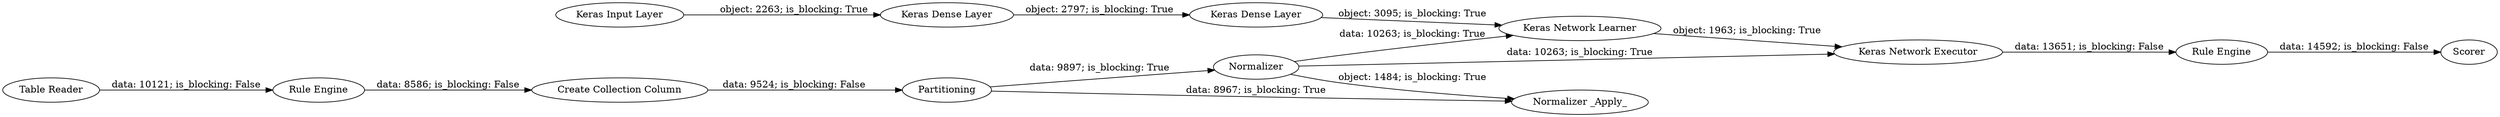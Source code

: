 digraph {
	"-6259288385960924722_42" [label="Keras Input Layer"]
	"-6259288385960924722_32" [label="Keras Network Learner"]
	"919824917403075197_45" [label="Rule Engine"]
	"919824917403075197_46" [label="Create Collection Column"]
	"-6259288385960924722_37" [label="Keras Dense Layer"]
	"-6259288385960924722_55" [label="Table Reader"]
	"-6259288385960924722_53" [label="Rule Engine"]
	"919824917403075197_35" [label=Partitioning]
	"919824917403075197_40" [label=Normalizer]
	"-6259288385960924722_34" [label="Keras Network Executor"]
	"-6259288385960924722_56" [label=Scorer]
	"-6259288385960924722_36" [label="Keras Dense Layer"]
	"919824917403075197_33" [label="Normalizer _Apply_"]
	"-6259288385960924722_36" -> "-6259288385960924722_37" [label="object: 2797; is_blocking: True"]
	"-6259288385960924722_37" -> "-6259288385960924722_32" [label="object: 3095; is_blocking: True"]
	"919824917403075197_40" -> "-6259288385960924722_34" [label="data: 10263; is_blocking: True"]
	"919824917403075197_45" -> "919824917403075197_46" [label="data: 8586; is_blocking: False"]
	"919824917403075197_35" -> "919824917403075197_33" [label="data: 8967; is_blocking: True"]
	"919824917403075197_35" -> "919824917403075197_40" [label="data: 9897; is_blocking: True"]
	"919824917403075197_40" -> "-6259288385960924722_32" [label="data: 10263; is_blocking: True"]
	"-6259288385960924722_42" -> "-6259288385960924722_36" [label="object: 2263; is_blocking: True"]
	"-6259288385960924722_53" -> "-6259288385960924722_56" [label="data: 14592; is_blocking: False"]
	"919824917403075197_40" -> "919824917403075197_33" [label="object: 1484; is_blocking: True"]
	"919824917403075197_46" -> "919824917403075197_35" [label="data: 9524; is_blocking: False"]
	"-6259288385960924722_32" -> "-6259288385960924722_34" [label="object: 1963; is_blocking: True"]
	"-6259288385960924722_55" -> "919824917403075197_45" [label="data: 10121; is_blocking: False"]
	"-6259288385960924722_34" -> "-6259288385960924722_53" [label="data: 13651; is_blocking: False"]
	rankdir=LR
}
